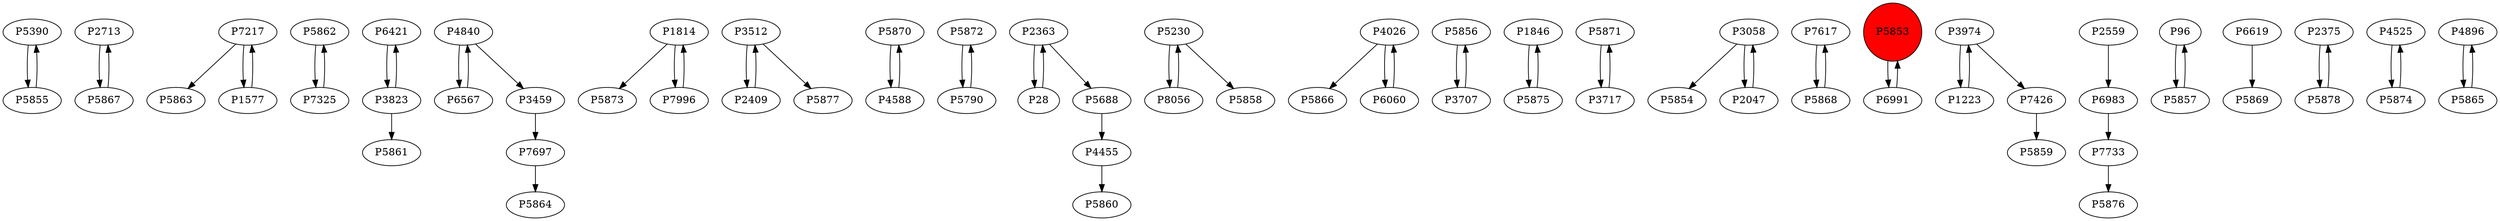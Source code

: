 digraph {
	P5390 -> P5855
	P2713 -> P5867
	P7217 -> P5863
	P5862 -> P7325
	P6421 -> P3823
	P7697 -> P5864
	P1814 -> P5873
	P3823 -> P6421
	P4840 -> P6567
	P3512 -> P2409
	P5870 -> P4588
	P5872 -> P5790
	P2363 -> P28
	P5230 -> P8056
	P4026 -> P5866
	P5856 -> P3707
	P6567 -> P4840
	P1846 -> P5875
	P3707 -> P5856
	P5688 -> P4455
	P5871 -> P3717
	P3058 -> P5854
	P5875 -> P1846
	P3512 -> P5877
	P7617 -> P5868
	P5853 -> P6991
	P3974 -> P1223
	P7733 -> P5876
	P96 -> P5857
	P2363 -> P5688
	P5867 -> P2713
	P2559 -> P6983
	P6619 -> P5869
	P6983 -> P7733
	P2375 -> P5878
	P7996 -> P1814
	P5855 -> P5390
	P7426 -> P5859
	P4525 -> P5874
	P3717 -> P5871
	P3058 -> P2047
	P6060 -> P4026
	P8056 -> P5230
	P3823 -> P5861
	P2047 -> P3058
	P3974 -> P7426
	P4840 -> P3459
	P5230 -> P5858
	P4455 -> P5860
	P5874 -> P4525
	P5790 -> P5872
	P4896 -> P5865
	P1223 -> P3974
	P5865 -> P4896
	P3459 -> P7697
	P5868 -> P7617
	P5878 -> P2375
	P7217 -> P1577
	P28 -> P2363
	P4588 -> P5870
	P1577 -> P7217
	P7325 -> P5862
	P5857 -> P96
	P4026 -> P6060
	P6991 -> P5853
	P1814 -> P7996
	P2409 -> P3512
	P5853 [shape=circle]
	P5853 [style=filled]
	P5853 [fillcolor=red]
}